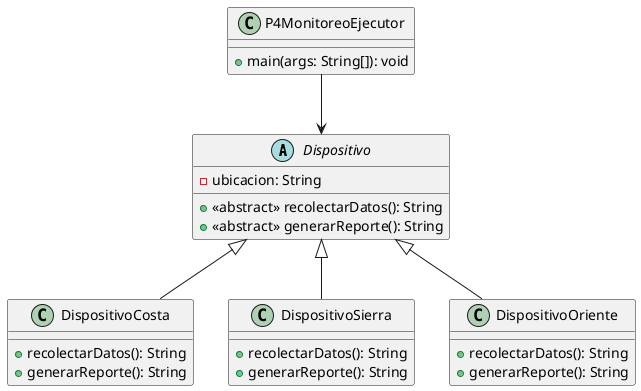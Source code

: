 @startuml
abstract class Dispositivo {
    - ubicacion: String
    + <<abstract>> recolectarDatos(): String
    + <<abstract>> generarReporte(): String
}

class DispositivoCosta {
    + recolectarDatos(): String
    + generarReporte(): String
}

class DispositivoSierra {
    + recolectarDatos(): String
    + generarReporte(): String
}

class DispositivoOriente {
    + recolectarDatos(): String
    + generarReporte(): String
}

class P4MonitoreoEjecutor {
    + main(args: String[]): void
}

Dispositivo <|-- DispositivoCosta
Dispositivo <|-- DispositivoSierra
Dispositivo <|-- DispositivoOriente
P4MonitoreoEjecutor --> Dispositivo
@enduml
